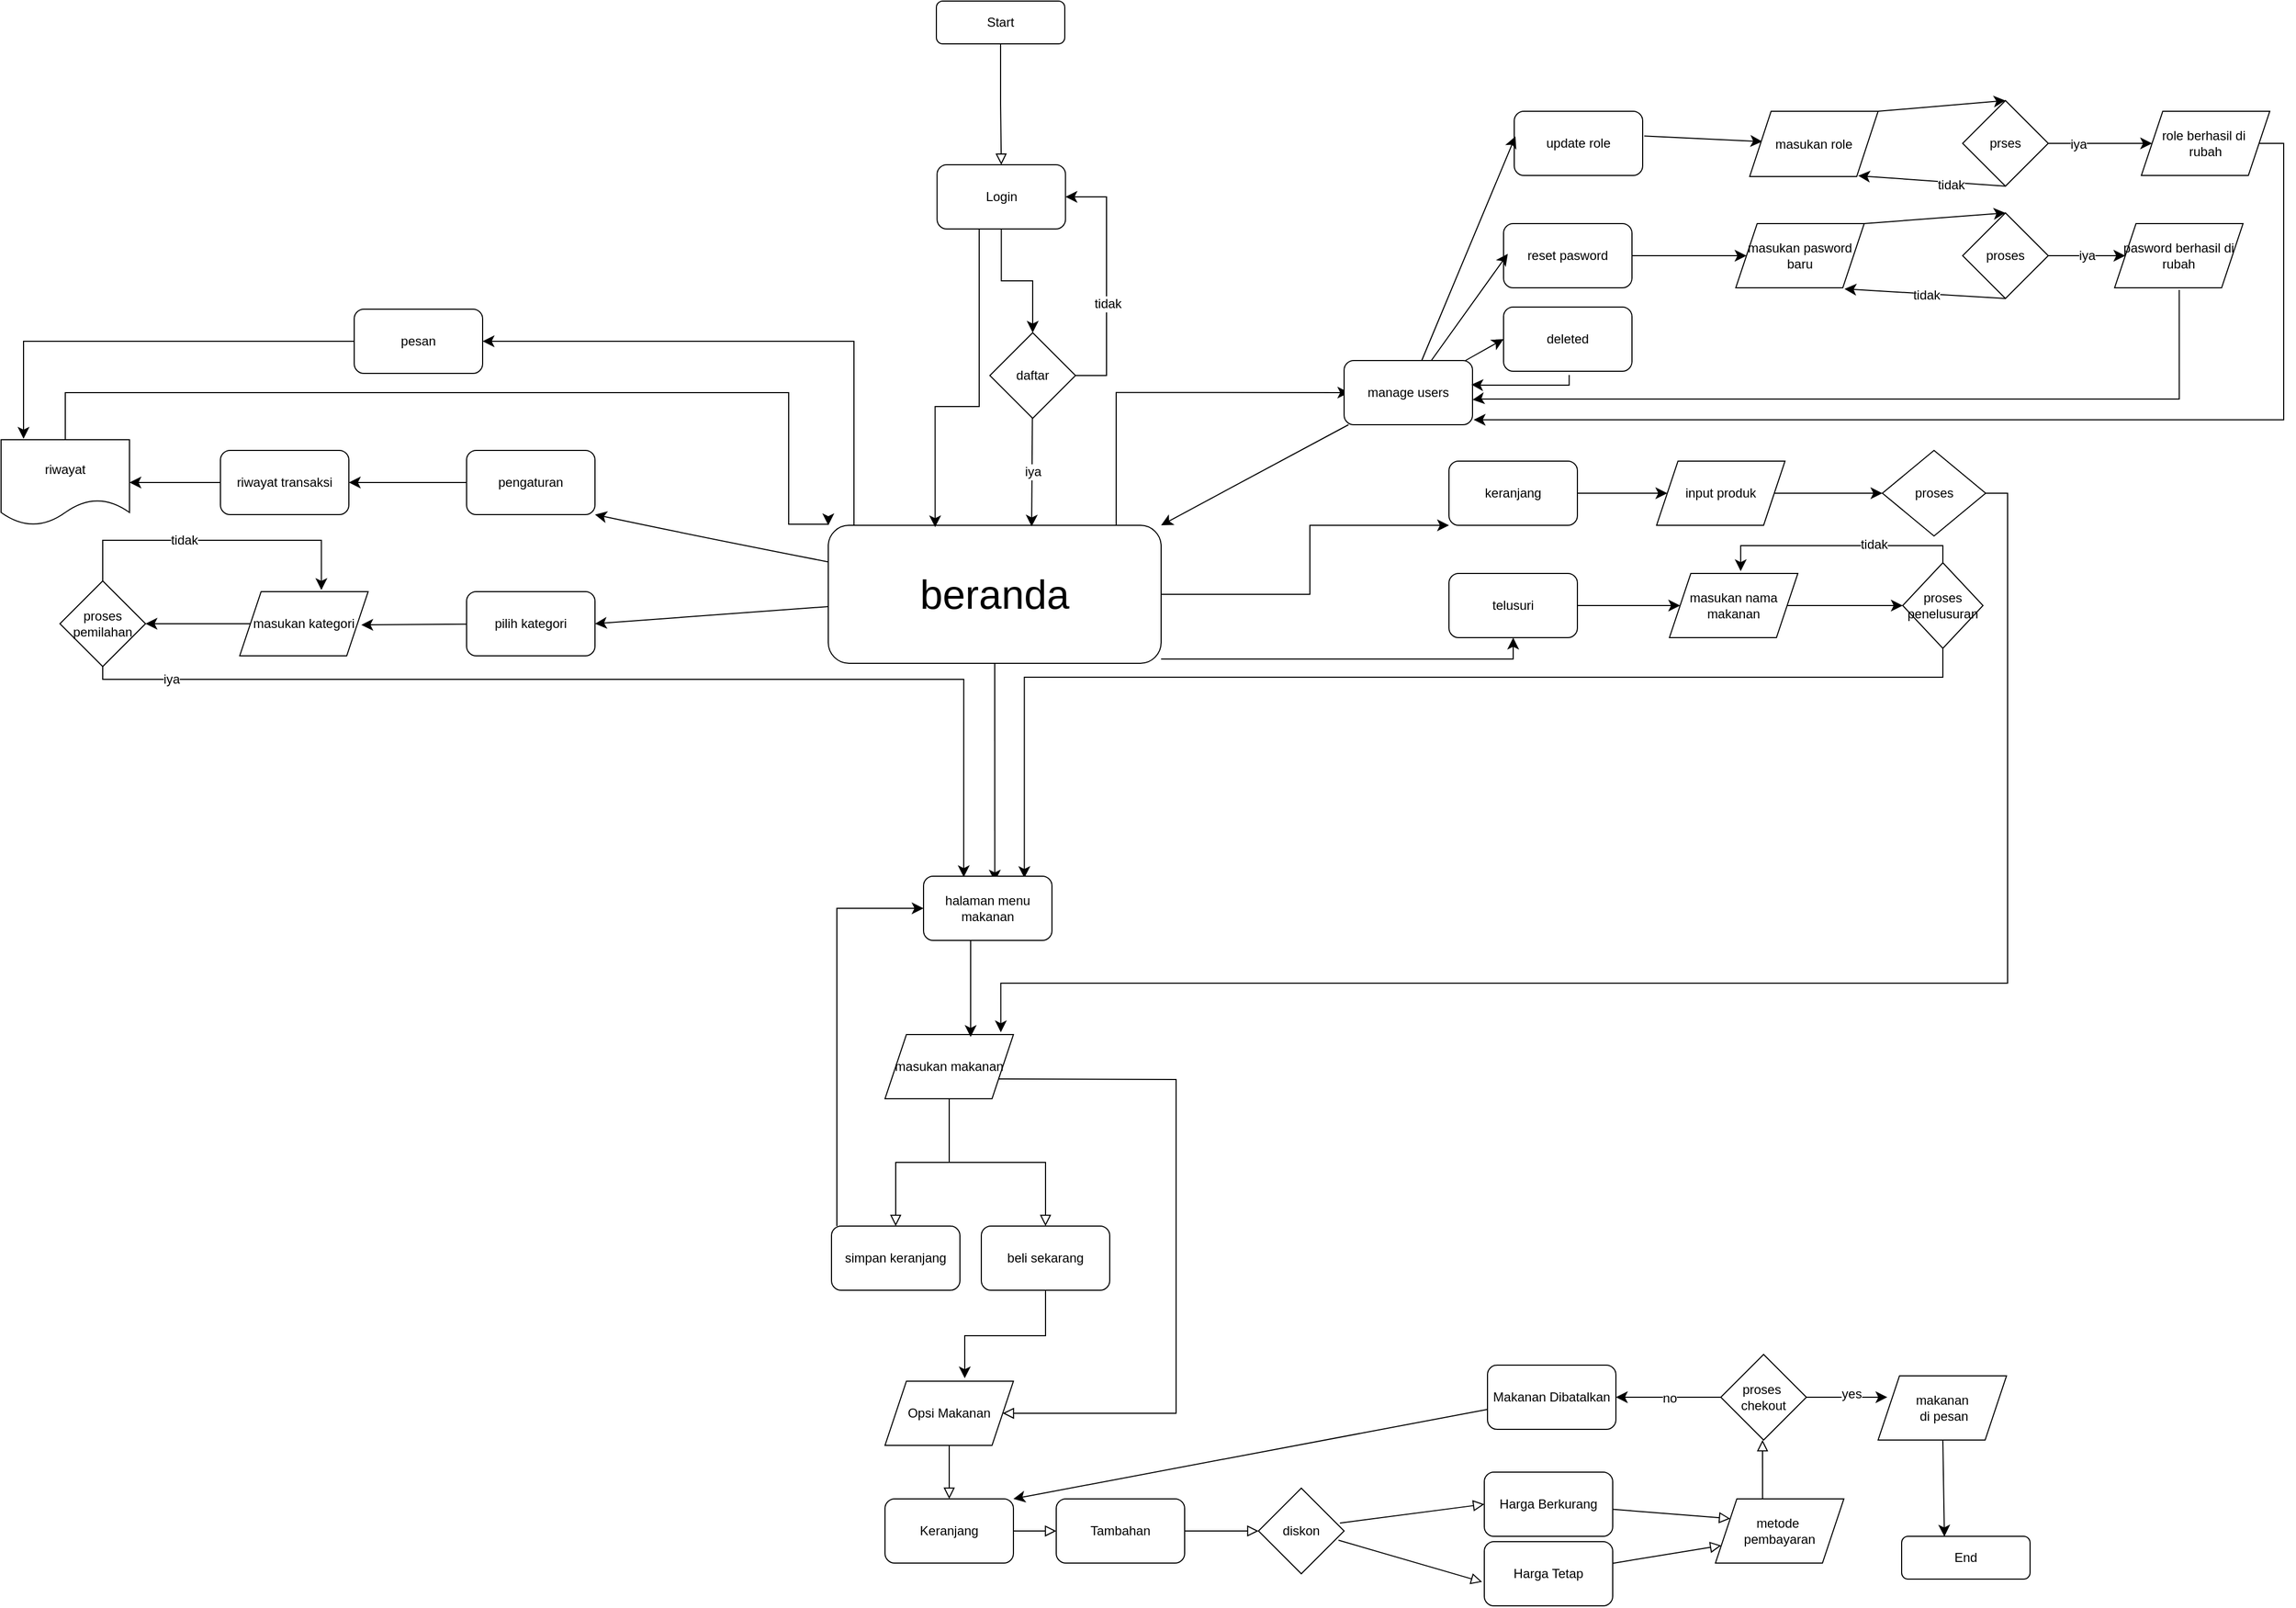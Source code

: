 <mxfile version="25.0.3">
  <diagram name="Page-1" id="c578QJLnvCJ7ROiWt_WT">
    <mxGraphModel dx="-1887" dy="16" grid="0" gridSize="10" guides="1" tooltips="1" connect="1" arrows="1" fold="1" page="0" pageScale="1" pageWidth="827" pageHeight="1169" math="0" shadow="0">
      <root>
        <mxCell id="0" />
        <mxCell id="1" parent="0" />
        <mxCell id="BfH7uIpekhjpMc50vlzP-95" value="" style="rounded=0;html=1;jettySize=auto;orthogonalLoop=1;fontSize=11;endArrow=block;endFill=0;endSize=8;strokeWidth=1;shadow=0;labelBackgroundColor=none;edgeStyle=orthogonalEdgeStyle;entryX=0.5;entryY=0;entryDx=0;entryDy=0;" parent="1" source="BfH7uIpekhjpMc50vlzP-96" target="BfH7uIpekhjpMc50vlzP-102" edge="1">
          <mxGeometry relative="1" as="geometry">
            <mxPoint x="4355.997" y="1182.003" as="targetPoint" />
          </mxGeometry>
        </mxCell>
        <mxCell id="BfH7uIpekhjpMc50vlzP-96" value="Start" style="rounded=1;whiteSpace=wrap;html=1;fontSize=12;glass=0;strokeWidth=1;shadow=0;" parent="1" vertex="1">
          <mxGeometry x="4295.997" y="1012.003" width="120" height="40" as="geometry" />
        </mxCell>
        <mxCell id="BfH7uIpekhjpMc50vlzP-101" value="" style="rounded=0;html=1;jettySize=auto;orthogonalLoop=1;fontSize=11;endArrow=block;endFill=0;endSize=8;strokeWidth=1;shadow=0;labelBackgroundColor=none;edgeStyle=orthogonalEdgeStyle;exitX=0.5;exitY=1;exitDx=0;exitDy=0;entryX=0.5;entryY=0;entryDx=0;entryDy=0;" parent="1" source="BfH7uIpekhjpMc50vlzP-105" target="BfH7uIpekhjpMc50vlzP-130" edge="1">
          <mxGeometry x="0.333" y="20" relative="1" as="geometry">
            <mxPoint as="offset" />
            <mxPoint x="4309.997" y="1822.003" as="sourcePoint" />
            <mxPoint x="4449.997" y="2052.003" as="targetPoint" />
            <Array as="points" />
          </mxGeometry>
        </mxCell>
        <mxCell id="BfH7uIpekhjpMc50vlzP-141" style="edgeStyle=orthogonalEdgeStyle;rounded=0;orthogonalLoop=1;jettySize=auto;html=1;entryX=0.5;entryY=0;entryDx=0;entryDy=0;fontSize=12;startSize=8;endSize=8;" parent="1" source="BfH7uIpekhjpMc50vlzP-102" target="BfH7uIpekhjpMc50vlzP-139" edge="1">
          <mxGeometry relative="1" as="geometry" />
        </mxCell>
        <mxCell id="BfH7uIpekhjpMc50vlzP-102" value="Login" style="rounded=1;whiteSpace=wrap;html=1;" parent="1" vertex="1">
          <mxGeometry x="4296.667" y="1165.003" width="120" height="60" as="geometry" />
        </mxCell>
        <mxCell id="BfH7uIpekhjpMc50vlzP-103" style="edgeStyle=orthogonalEdgeStyle;rounded=0;orthogonalLoop=1;jettySize=auto;html=1;entryX=0.5;entryY=0;entryDx=0;entryDy=0;fontSize=12;startSize=8;endSize=8;endArrow=block;endFill=0;" parent="1" source="BfH7uIpekhjpMc50vlzP-105" target="BfH7uIpekhjpMc50vlzP-132" edge="1">
          <mxGeometry relative="1" as="geometry" />
        </mxCell>
        <mxCell id="BfH7uIpekhjpMc50vlzP-104" style="edgeStyle=orthogonalEdgeStyle;rounded=0;orthogonalLoop=1;jettySize=auto;html=1;entryX=1;entryY=0.5;entryDx=0;entryDy=0;fontSize=12;startSize=8;endSize=8;exitX=1;exitY=0.75;exitDx=0;exitDy=0;endArrow=block;endFill=0;" parent="1" source="BfH7uIpekhjpMc50vlzP-105" target="BfH7uIpekhjpMc50vlzP-116" edge="1">
          <mxGeometry relative="1" as="geometry">
            <Array as="points">
              <mxPoint x="4359" y="2020" />
              <mxPoint x="4520" y="2020" />
              <mxPoint x="4520" y="2332" />
            </Array>
          </mxGeometry>
        </mxCell>
        <mxCell id="BfH7uIpekhjpMc50vlzP-105" value="masukan makanan" style="shape=parallelogram;perimeter=parallelogramPerimeter;whiteSpace=wrap;html=1;fixedSize=1;" parent="1" vertex="1">
          <mxGeometry x="4247.997" y="1978.003" width="120" height="60" as="geometry" />
        </mxCell>
        <mxCell id="BfH7uIpekhjpMc50vlzP-107" style="edgeStyle=none;curved=1;rounded=0;orthogonalLoop=1;jettySize=auto;html=1;entryX=1;entryY=0.5;entryDx=0;entryDy=0;fontSize=12;startSize=8;endSize=8;exitX=0;exitY=0.5;exitDx=0;exitDy=0;" parent="1" source="Abavzd4_NOO6L6tr1U0k-6" target="BfH7uIpekhjpMc50vlzP-133" edge="1">
          <mxGeometry relative="1" as="geometry">
            <mxPoint x="5017.997" y="2327.003" as="sourcePoint" />
          </mxGeometry>
        </mxCell>
        <mxCell id="Abavzd4_NOO6L6tr1U0k-7" value="no" style="edgeLabel;html=1;align=center;verticalAlign=middle;resizable=0;points=[];fontSize=12;" vertex="1" connectable="0" parent="BfH7uIpekhjpMc50vlzP-107">
          <mxGeometry x="-0.016" y="1" relative="1" as="geometry">
            <mxPoint as="offset" />
          </mxGeometry>
        </mxCell>
        <mxCell id="BfH7uIpekhjpMc50vlzP-110" value="End" style="rounded=1;whiteSpace=wrap;html=1;fontSize=12;glass=0;strokeWidth=1;shadow=0;" parent="1" vertex="1">
          <mxGeometry x="5197.997" y="2447.003" width="120" height="40" as="geometry" />
        </mxCell>
        <mxCell id="BfH7uIpekhjpMc50vlzP-114" style="edgeStyle=none;curved=1;rounded=0;orthogonalLoop=1;jettySize=auto;html=1;fontSize=12;startSize=8;endSize=8;entryX=0;entryY=0.5;entryDx=0;entryDy=0;exitX=1;exitY=0.5;exitDx=0;exitDy=0;endArrow=block;endFill=0;" parent="1" source="BfH7uIpekhjpMc50vlzP-122" target="Abavzd4_NOO6L6tr1U0k-1" edge="1">
          <mxGeometry relative="1" as="geometry">
            <mxPoint x="4581.997" y="2442.003" as="targetPoint" />
          </mxGeometry>
        </mxCell>
        <mxCell id="BfH7uIpekhjpMc50vlzP-115" style="edgeStyle=none;curved=1;rounded=0;orthogonalLoop=1;jettySize=auto;html=1;fontSize=12;startSize=8;endSize=8;entryX=0.5;entryY=0;entryDx=0;entryDy=0;endArrow=block;endFill=0;" parent="1" source="BfH7uIpekhjpMc50vlzP-116" target="BfH7uIpekhjpMc50vlzP-121" edge="1">
          <mxGeometry relative="1" as="geometry">
            <mxPoint x="4467.997" y="2372.003" as="targetPoint" />
          </mxGeometry>
        </mxCell>
        <mxCell id="BfH7uIpekhjpMc50vlzP-116" value="Opsi Makanan" style="shape=parallelogram;perimeter=parallelogramPerimeter;whiteSpace=wrap;html=1;fixedSize=1;" parent="1" vertex="1">
          <mxGeometry x="4247.997" y="2302.003" width="120" height="60" as="geometry" />
        </mxCell>
        <mxCell id="BfH7uIpekhjpMc50vlzP-117" style="edgeStyle=none;curved=1;rounded=0;orthogonalLoop=1;jettySize=auto;html=1;fontSize=12;startSize=8;endSize=8;entryX=0;entryY=0.5;entryDx=0;entryDy=0;endArrow=block;endFill=0;exitX=0.951;exitY=0.408;exitDx=0;exitDy=0;exitPerimeter=0;" parent="1" source="Abavzd4_NOO6L6tr1U0k-1" target="BfH7uIpekhjpMc50vlzP-125" edge="1">
          <mxGeometry relative="1" as="geometry">
            <mxPoint x="4657.997" y="2182.003" as="targetPoint" />
            <mxPoint x="4701.997" y="2432.967" as="sourcePoint" />
          </mxGeometry>
        </mxCell>
        <mxCell id="BfH7uIpekhjpMc50vlzP-118" style="edgeStyle=none;curved=1;rounded=0;orthogonalLoop=1;jettySize=auto;html=1;fontSize=12;startSize=8;endSize=8;entryX=-0.017;entryY=0.627;entryDx=0;entryDy=0;entryPerimeter=0;endArrow=block;endFill=0;exitX=0.934;exitY=0.608;exitDx=0;exitDy=0;exitPerimeter=0;" parent="1" source="Abavzd4_NOO6L6tr1U0k-1" target="BfH7uIpekhjpMc50vlzP-123" edge="1">
          <mxGeometry relative="1" as="geometry">
            <mxPoint x="4657.997" y="2282.003" as="targetPoint" />
            <mxPoint x="4701.997" y="2459.43" as="sourcePoint" />
          </mxGeometry>
        </mxCell>
        <mxCell id="BfH7uIpekhjpMc50vlzP-120" style="edgeStyle=none;curved=1;rounded=0;orthogonalLoop=1;jettySize=auto;html=1;fontSize=12;startSize=8;endSize=8;entryX=0;entryY=0.5;entryDx=0;entryDy=0;endArrow=block;endFill=0;" parent="1" source="BfH7uIpekhjpMc50vlzP-121" target="BfH7uIpekhjpMc50vlzP-122" edge="1">
          <mxGeometry relative="1" as="geometry">
            <mxPoint x="4647.997" y="2342.003" as="targetPoint" />
          </mxGeometry>
        </mxCell>
        <mxCell id="BfH7uIpekhjpMc50vlzP-121" value="Keranjang" style="rounded=1;whiteSpace=wrap;html=1;" parent="1" vertex="1">
          <mxGeometry x="4247.997" y="2412.003" width="120" height="60" as="geometry" />
        </mxCell>
        <mxCell id="BfH7uIpekhjpMc50vlzP-122" value="Tambahan" style="rounded=1;whiteSpace=wrap;html=1;" parent="1" vertex="1">
          <mxGeometry x="4407.997" y="2412.003" width="120" height="60" as="geometry" />
        </mxCell>
        <mxCell id="BfH7uIpekhjpMc50vlzP-123" value="Harga Tetap" style="rounded=1;whiteSpace=wrap;html=1;" parent="1" vertex="1">
          <mxGeometry x="4807.997" y="2452.003" width="120" height="60" as="geometry" />
        </mxCell>
        <mxCell id="BfH7uIpekhjpMc50vlzP-124" style="edgeStyle=none;curved=1;rounded=0;orthogonalLoop=1;jettySize=auto;html=1;fontSize=12;startSize=8;endSize=8;entryX=0;entryY=0.25;entryDx=0;entryDy=0;endArrow=block;endFill=0;" parent="1" source="BfH7uIpekhjpMc50vlzP-125" target="Abavzd4_NOO6L6tr1U0k-2" edge="1">
          <mxGeometry relative="1" as="geometry">
            <mxPoint x="5027.997" y="2432.003" as="targetPoint" />
          </mxGeometry>
        </mxCell>
        <mxCell id="BfH7uIpekhjpMc50vlzP-125" value="Harga Berkurang" style="rounded=1;whiteSpace=wrap;html=1;" parent="1" vertex="1">
          <mxGeometry x="4807.997" y="2387.003" width="120" height="60" as="geometry" />
        </mxCell>
        <mxCell id="BfH7uIpekhjpMc50vlzP-126" style="edgeStyle=none;curved=1;rounded=0;orthogonalLoop=1;jettySize=auto;html=1;entryX=0.5;entryY=1;entryDx=0;entryDy=0;fontSize=12;startSize=8;endSize=8;endArrow=block;endFill=0;exitX=0.367;exitY=0.054;exitDx=0;exitDy=0;exitPerimeter=0;" parent="1" source="Abavzd4_NOO6L6tr1U0k-2" edge="1">
          <mxGeometry relative="1" as="geometry">
            <mxPoint x="5067.997" y="2392.003" as="sourcePoint" />
            <mxPoint x="5067.997" y="2357.003" as="targetPoint" />
          </mxGeometry>
        </mxCell>
        <mxCell id="BfH7uIpekhjpMc50vlzP-128" style="edgeStyle=none;curved=1;rounded=0;orthogonalLoop=1;jettySize=auto;html=1;entryX=0;entryY=0.75;entryDx=0;entryDy=0;fontSize=12;startSize=8;endSize=8;endArrow=block;endFill=0;" parent="1" source="BfH7uIpekhjpMc50vlzP-123" target="Abavzd4_NOO6L6tr1U0k-2" edge="1">
          <mxGeometry relative="1" as="geometry">
            <mxPoint x="5028.557" y="2442.563" as="targetPoint" />
          </mxGeometry>
        </mxCell>
        <mxCell id="BfH7uIpekhjpMc50vlzP-233" style="edgeStyle=orthogonalEdgeStyle;rounded=0;orthogonalLoop=1;jettySize=auto;html=1;entryX=0;entryY=0.5;entryDx=0;entryDy=0;fontSize=12;startSize=8;endSize=8;" parent="1" source="BfH7uIpekhjpMc50vlzP-130" target="BfH7uIpekhjpMc50vlzP-158" edge="1">
          <mxGeometry relative="1" as="geometry">
            <Array as="points">
              <mxPoint x="4203" y="1860" />
            </Array>
          </mxGeometry>
        </mxCell>
        <mxCell id="BfH7uIpekhjpMc50vlzP-130" value="simpan keranjang" style="rounded=1;whiteSpace=wrap;html=1;" parent="1" vertex="1">
          <mxGeometry x="4197.997" y="2157.003" width="120" height="60" as="geometry" />
        </mxCell>
        <mxCell id="BfH7uIpekhjpMc50vlzP-132" value="beli sekarang" style="rounded=1;whiteSpace=wrap;html=1;" parent="1" vertex="1">
          <mxGeometry x="4337.997" y="2157.003" width="120" height="60" as="geometry" />
        </mxCell>
        <mxCell id="Abavzd4_NOO6L6tr1U0k-10" style="edgeStyle=none;curved=1;rounded=0;orthogonalLoop=1;jettySize=auto;html=1;entryX=1;entryY=0;entryDx=0;entryDy=0;fontSize=12;startSize=8;endSize=8;" edge="1" parent="1" source="BfH7uIpekhjpMc50vlzP-133" target="BfH7uIpekhjpMc50vlzP-121">
          <mxGeometry relative="1" as="geometry" />
        </mxCell>
        <mxCell id="BfH7uIpekhjpMc50vlzP-133" value="Makanan Dibatalkan" style="rounded=1;whiteSpace=wrap;html=1;" parent="1" vertex="1">
          <mxGeometry x="4810.997" y="2287.003" width="120" height="60" as="geometry" />
        </mxCell>
        <mxCell id="BfH7uIpekhjpMc50vlzP-161" style="edgeStyle=orthogonalEdgeStyle;rounded=0;orthogonalLoop=1;jettySize=auto;html=1;entryX=1;entryY=0.5;entryDx=0;entryDy=0;fontSize=12;startSize=8;endSize=8;" parent="1" source="BfH7uIpekhjpMc50vlzP-139" target="BfH7uIpekhjpMc50vlzP-102" edge="1">
          <mxGeometry relative="1" as="geometry">
            <Array as="points">
              <mxPoint x="4455" y="1362" />
              <mxPoint x="4455" y="1195" />
            </Array>
          </mxGeometry>
        </mxCell>
        <mxCell id="BfH7uIpekhjpMc50vlzP-174" value="tidak" style="edgeLabel;html=1;align=center;verticalAlign=middle;resizable=0;points=[];fontSize=12;" parent="BfH7uIpekhjpMc50vlzP-161" vertex="1" connectable="0">
          <mxGeometry x="-0.182" y="-1" relative="1" as="geometry">
            <mxPoint as="offset" />
          </mxGeometry>
        </mxCell>
        <mxCell id="BfH7uIpekhjpMc50vlzP-139" value="daftar" style="rhombus;whiteSpace=wrap;html=1;" parent="1" vertex="1">
          <mxGeometry x="4346" y="1322" width="80" height="80" as="geometry" />
        </mxCell>
        <mxCell id="BfH7uIpekhjpMc50vlzP-151" style="edgeStyle=orthogonalEdgeStyle;rounded=0;orthogonalLoop=1;jettySize=auto;html=1;entryX=0.5;entryY=1;entryDx=0;entryDy=0;fontSize=12;startSize=8;endSize=8;" parent="1" source="BfH7uIpekhjpMc50vlzP-147" target="BfH7uIpekhjpMc50vlzP-150" edge="1">
          <mxGeometry relative="1" as="geometry">
            <Array as="points">
              <mxPoint x="4835" y="1627" />
            </Array>
          </mxGeometry>
        </mxCell>
        <mxCell id="BfH7uIpekhjpMc50vlzP-162" style="edgeStyle=none;curved=1;rounded=0;orthogonalLoop=1;jettySize=auto;html=1;entryX=0.555;entryY=0.083;entryDx=0;entryDy=0;fontSize=12;startSize=8;endSize=8;entryPerimeter=0;" parent="1" source="BfH7uIpekhjpMc50vlzP-147" target="BfH7uIpekhjpMc50vlzP-158" edge="1">
          <mxGeometry relative="1" as="geometry" />
        </mxCell>
        <mxCell id="BfH7uIpekhjpMc50vlzP-164" style="edgeStyle=none;curved=1;rounded=0;orthogonalLoop=1;jettySize=auto;html=1;entryX=1;entryY=0.5;entryDx=0;entryDy=0;fontSize=12;startSize=8;endSize=8;" parent="1" source="BfH7uIpekhjpMc50vlzP-147" target="BfH7uIpekhjpMc50vlzP-163" edge="1">
          <mxGeometry relative="1" as="geometry" />
        </mxCell>
        <mxCell id="BfH7uIpekhjpMc50vlzP-183" style="edgeStyle=orthogonalEdgeStyle;rounded=0;orthogonalLoop=1;jettySize=auto;html=1;entryX=0;entryY=1;entryDx=0;entryDy=0;fontSize=12;startSize=8;endSize=8;" parent="1" source="BfH7uIpekhjpMc50vlzP-147" target="BfH7uIpekhjpMc50vlzP-175" edge="1">
          <mxGeometry relative="1" as="geometry">
            <Array as="points">
              <mxPoint x="4645" y="1567" />
              <mxPoint x="4645" y="1502" />
            </Array>
          </mxGeometry>
        </mxCell>
        <mxCell id="BfH7uIpekhjpMc50vlzP-186" style="edgeStyle=none;curved=1;rounded=0;orthogonalLoop=1;jettySize=auto;html=1;entryX=1;entryY=1;entryDx=0;entryDy=0;fontSize=12;startSize=8;endSize=8;" parent="1" source="BfH7uIpekhjpMc50vlzP-147" target="BfH7uIpekhjpMc50vlzP-185" edge="1">
          <mxGeometry relative="1" as="geometry">
            <Array as="points">
              <mxPoint x="4081" y="1514" />
            </Array>
          </mxGeometry>
        </mxCell>
        <mxCell id="BfH7uIpekhjpMc50vlzP-197" style="edgeStyle=orthogonalEdgeStyle;rounded=0;orthogonalLoop=1;jettySize=auto;html=1;entryX=1;entryY=0.5;entryDx=0;entryDy=0;fontSize=12;startSize=8;endSize=8;" parent="1" source="BfH7uIpekhjpMc50vlzP-147" target="BfH7uIpekhjpMc50vlzP-196" edge="1">
          <mxGeometry relative="1" as="geometry">
            <Array as="points">
              <mxPoint x="4219" y="1330" />
            </Array>
          </mxGeometry>
        </mxCell>
        <mxCell id="BfH7uIpekhjpMc50vlzP-201" style="edgeStyle=orthogonalEdgeStyle;rounded=0;orthogonalLoop=1;jettySize=auto;html=1;fontSize=12;startSize=8;endSize=8;entryX=0.04;entryY=0.499;entryDx=0;entryDy=0;entryPerimeter=0;" parent="1" source="BfH7uIpekhjpMc50vlzP-147" target="BfH7uIpekhjpMc50vlzP-199" edge="1">
          <mxGeometry relative="1" as="geometry">
            <mxPoint x="4677" y="1408" as="targetPoint" />
            <Array as="points">
              <mxPoint x="4464" y="1378" />
            </Array>
          </mxGeometry>
        </mxCell>
        <mxCell id="BfH7uIpekhjpMc50vlzP-147" value="beranda" style="rounded=1;whiteSpace=wrap;html=1;fontSize=38;" parent="1" vertex="1">
          <mxGeometry x="4195" y="1502" width="311" height="129" as="geometry" />
        </mxCell>
        <mxCell id="BfH7uIpekhjpMc50vlzP-153" style="edgeStyle=none;curved=1;rounded=0;orthogonalLoop=1;jettySize=auto;html=1;fontSize=12;startSize=8;endSize=8;" parent="1" source="BfH7uIpekhjpMc50vlzP-150" target="BfH7uIpekhjpMc50vlzP-152" edge="1">
          <mxGeometry relative="1" as="geometry" />
        </mxCell>
        <mxCell id="BfH7uIpekhjpMc50vlzP-150" value="telusuri" style="rounded=1;whiteSpace=wrap;html=1;" parent="1" vertex="1">
          <mxGeometry x="4775" y="1547" width="120" height="60" as="geometry" />
        </mxCell>
        <mxCell id="BfH7uIpekhjpMc50vlzP-155" style="edgeStyle=none;curved=1;rounded=0;orthogonalLoop=1;jettySize=auto;html=1;entryX=0;entryY=0.5;entryDx=0;entryDy=0;fontSize=12;startSize=8;endSize=8;" parent="1" source="BfH7uIpekhjpMc50vlzP-152" target="BfH7uIpekhjpMc50vlzP-154" edge="1">
          <mxGeometry relative="1" as="geometry" />
        </mxCell>
        <mxCell id="BfH7uIpekhjpMc50vlzP-152" value="masukan nama makanan" style="shape=parallelogram;perimeter=parallelogramPerimeter;whiteSpace=wrap;html=1;fixedSize=1;" parent="1" vertex="1">
          <mxGeometry x="4981" y="1547" width="120" height="60" as="geometry" />
        </mxCell>
        <mxCell id="BfH7uIpekhjpMc50vlzP-159" style="edgeStyle=orthogonalEdgeStyle;rounded=0;orthogonalLoop=1;jettySize=auto;html=1;entryX=0.785;entryY=0.028;entryDx=0;entryDy=0;fontSize=12;startSize=8;endSize=8;entryPerimeter=0;" parent="1" source="BfH7uIpekhjpMc50vlzP-154" target="BfH7uIpekhjpMc50vlzP-158" edge="1">
          <mxGeometry relative="1" as="geometry">
            <Array as="points">
              <mxPoint x="4939" y="1644" />
              <mxPoint x="4391" y="1644" />
            </Array>
          </mxGeometry>
        </mxCell>
        <mxCell id="BfH7uIpekhjpMc50vlzP-154" value="proses penelusuran" style="rhombus;whiteSpace=wrap;html=1;" parent="1" vertex="1">
          <mxGeometry x="5199" y="1537" width="75" height="80" as="geometry" />
        </mxCell>
        <mxCell id="BfH7uIpekhjpMc50vlzP-156" style="edgeStyle=orthogonalEdgeStyle;rounded=0;orthogonalLoop=1;jettySize=auto;html=1;entryX=0.555;entryY=-0.035;entryDx=0;entryDy=0;entryPerimeter=0;fontSize=12;startSize=8;endSize=8;" parent="1" source="BfH7uIpekhjpMc50vlzP-154" target="BfH7uIpekhjpMc50vlzP-152" edge="1">
          <mxGeometry relative="1" as="geometry">
            <Array as="points">
              <mxPoint x="5237" y="1521" />
              <mxPoint x="5048" y="1521" />
            </Array>
          </mxGeometry>
        </mxCell>
        <mxCell id="BfH7uIpekhjpMc50vlzP-157" value="tidak" style="edgeLabel;html=1;align=center;verticalAlign=middle;resizable=0;points=[];fontSize=12;" parent="BfH7uIpekhjpMc50vlzP-156" vertex="1" connectable="0">
          <mxGeometry x="-0.294" y="-1" relative="1" as="geometry">
            <mxPoint as="offset" />
          </mxGeometry>
        </mxCell>
        <mxCell id="BfH7uIpekhjpMc50vlzP-158" value="halaman menu makanan" style="rounded=1;whiteSpace=wrap;html=1;" parent="1" vertex="1">
          <mxGeometry x="4284" y="1830" width="120" height="60" as="geometry" />
        </mxCell>
        <mxCell id="BfH7uIpekhjpMc50vlzP-160" style="edgeStyle=orthogonalEdgeStyle;rounded=0;orthogonalLoop=1;jettySize=auto;html=1;entryX=0.667;entryY=0.038;entryDx=0;entryDy=0;entryPerimeter=0;fontSize=12;startSize=8;endSize=8;" parent="1" source="BfH7uIpekhjpMc50vlzP-158" target="BfH7uIpekhjpMc50vlzP-105" edge="1">
          <mxGeometry relative="1" as="geometry">
            <Array as="points">
              <mxPoint x="4340" y="1834" />
              <mxPoint x="4340" y="1834" />
            </Array>
          </mxGeometry>
        </mxCell>
        <mxCell id="BfH7uIpekhjpMc50vlzP-163" value="pilih kategori" style="rounded=1;whiteSpace=wrap;html=1;" parent="1" vertex="1">
          <mxGeometry x="3857" y="1564" width="120" height="60" as="geometry" />
        </mxCell>
        <mxCell id="BfH7uIpekhjpMc50vlzP-167" style="edgeStyle=none;curved=1;rounded=0;orthogonalLoop=1;jettySize=auto;html=1;entryX=1;entryY=0.5;entryDx=0;entryDy=0;fontSize=12;startSize=8;endSize=8;" parent="1" source="BfH7uIpekhjpMc50vlzP-165" target="BfH7uIpekhjpMc50vlzP-166" edge="1">
          <mxGeometry relative="1" as="geometry" />
        </mxCell>
        <mxCell id="BfH7uIpekhjpMc50vlzP-165" value="masukan kategori" style="shape=parallelogram;perimeter=parallelogramPerimeter;whiteSpace=wrap;html=1;fixedSize=1;" parent="1" vertex="1">
          <mxGeometry x="3645" y="1564" width="120" height="60" as="geometry" />
        </mxCell>
        <mxCell id="BfH7uIpekhjpMc50vlzP-166" value="proses pemilahan" style="rhombus;whiteSpace=wrap;html=1;" parent="1" vertex="1">
          <mxGeometry x="3477" y="1554" width="80" height="80" as="geometry" />
        </mxCell>
        <mxCell id="BfH7uIpekhjpMc50vlzP-168" style="edgeStyle=none;curved=1;rounded=0;orthogonalLoop=1;jettySize=auto;html=1;entryX=0.947;entryY=0.518;entryDx=0;entryDy=0;entryPerimeter=0;fontSize=12;startSize=8;endSize=8;" parent="1" source="BfH7uIpekhjpMc50vlzP-163" target="BfH7uIpekhjpMc50vlzP-165" edge="1">
          <mxGeometry relative="1" as="geometry" />
        </mxCell>
        <mxCell id="BfH7uIpekhjpMc50vlzP-169" style="edgeStyle=orthogonalEdgeStyle;rounded=0;orthogonalLoop=1;jettySize=auto;html=1;entryX=0.313;entryY=0.015;entryDx=0;entryDy=0;entryPerimeter=0;fontSize=12;startSize=8;endSize=8;" parent="1" source="BfH7uIpekhjpMc50vlzP-166" target="BfH7uIpekhjpMc50vlzP-158" edge="1">
          <mxGeometry relative="1" as="geometry">
            <Array as="points">
              <mxPoint x="3738" y="1646" />
              <mxPoint x="4335" y="1646" />
            </Array>
          </mxGeometry>
        </mxCell>
        <mxCell id="BfH7uIpekhjpMc50vlzP-172" value="iya" style="edgeLabel;html=1;align=center;verticalAlign=middle;resizable=0;points=[];fontSize=12;" parent="BfH7uIpekhjpMc50vlzP-169" vertex="1" connectable="0">
          <mxGeometry x="-0.848" relative="1" as="geometry">
            <mxPoint as="offset" />
          </mxGeometry>
        </mxCell>
        <mxCell id="BfH7uIpekhjpMc50vlzP-170" style="edgeStyle=orthogonalEdgeStyle;rounded=0;orthogonalLoop=1;jettySize=auto;html=1;entryX=0.636;entryY=-0.025;entryDx=0;entryDy=0;entryPerimeter=0;fontSize=12;startSize=8;endSize=8;" parent="1" source="BfH7uIpekhjpMc50vlzP-166" target="BfH7uIpekhjpMc50vlzP-165" edge="1">
          <mxGeometry relative="1" as="geometry">
            <Array as="points">
              <mxPoint x="3517" y="1516" />
              <mxPoint x="3721" y="1516" />
            </Array>
          </mxGeometry>
        </mxCell>
        <mxCell id="BfH7uIpekhjpMc50vlzP-171" value="tidak" style="edgeLabel;html=1;align=center;verticalAlign=middle;resizable=0;points=[];fontSize=12;" parent="BfH7uIpekhjpMc50vlzP-170" vertex="1" connectable="0">
          <mxGeometry x="-0.21" relative="1" as="geometry">
            <mxPoint as="offset" />
          </mxGeometry>
        </mxCell>
        <mxCell id="BfH7uIpekhjpMc50vlzP-180" style="edgeStyle=none;curved=1;rounded=0;orthogonalLoop=1;jettySize=auto;html=1;entryX=0;entryY=0.5;entryDx=0;entryDy=0;fontSize=12;startSize=8;endSize=8;" parent="1" source="BfH7uIpekhjpMc50vlzP-175" target="BfH7uIpekhjpMc50vlzP-178" edge="1">
          <mxGeometry relative="1" as="geometry" />
        </mxCell>
        <mxCell id="BfH7uIpekhjpMc50vlzP-175" value="keranjang" style="rounded=1;whiteSpace=wrap;html=1;" parent="1" vertex="1">
          <mxGeometry x="4775" y="1442" width="120" height="60" as="geometry" />
        </mxCell>
        <mxCell id="BfH7uIpekhjpMc50vlzP-176" style="edgeStyle=orthogonalEdgeStyle;rounded=0;orthogonalLoop=1;jettySize=auto;html=1;entryX=0.321;entryY=0.014;entryDx=0;entryDy=0;entryPerimeter=0;fontSize=12;startSize=8;endSize=8;" parent="1" source="BfH7uIpekhjpMc50vlzP-102" target="BfH7uIpekhjpMc50vlzP-147" edge="1">
          <mxGeometry relative="1" as="geometry">
            <Array as="points">
              <mxPoint x="4336" y="1391" />
            </Array>
          </mxGeometry>
        </mxCell>
        <mxCell id="BfH7uIpekhjpMc50vlzP-182" style="edgeStyle=none;curved=1;rounded=0;orthogonalLoop=1;jettySize=auto;html=1;entryX=0;entryY=0.5;entryDx=0;entryDy=0;fontSize=12;startSize=8;endSize=8;" parent="1" source="BfH7uIpekhjpMc50vlzP-178" target="BfH7uIpekhjpMc50vlzP-179" edge="1">
          <mxGeometry relative="1" as="geometry" />
        </mxCell>
        <mxCell id="BfH7uIpekhjpMc50vlzP-178" value="input produk" style="shape=parallelogram;perimeter=parallelogramPerimeter;whiteSpace=wrap;html=1;fixedSize=1;" parent="1" vertex="1">
          <mxGeometry x="4969" y="1442" width="120" height="60" as="geometry" />
        </mxCell>
        <mxCell id="BfH7uIpekhjpMc50vlzP-184" style="edgeStyle=orthogonalEdgeStyle;rounded=0;orthogonalLoop=1;jettySize=auto;html=1;entryX=0.902;entryY=-0.035;entryDx=0;entryDy=0;fontSize=12;startSize=8;endSize=8;exitX=1;exitY=0.5;exitDx=0;exitDy=0;entryPerimeter=0;" parent="1" source="BfH7uIpekhjpMc50vlzP-179" target="BfH7uIpekhjpMc50vlzP-105" edge="1">
          <mxGeometry relative="1" as="geometry">
            <Array as="points">
              <mxPoint x="5297" y="1472" />
              <mxPoint x="5297" y="1930" />
              <mxPoint x="4356" y="1930" />
            </Array>
          </mxGeometry>
        </mxCell>
        <mxCell id="BfH7uIpekhjpMc50vlzP-179" value="proses" style="rhombus;whiteSpace=wrap;html=1;" parent="1" vertex="1">
          <mxGeometry x="5180" y="1432" width="96.5" height="80" as="geometry" />
        </mxCell>
        <mxCell id="BfH7uIpekhjpMc50vlzP-190" style="edgeStyle=none;curved=1;rounded=0;orthogonalLoop=1;jettySize=auto;html=1;entryX=1;entryY=0.5;entryDx=0;entryDy=0;fontSize=12;startSize=8;endSize=8;" parent="1" source="BfH7uIpekhjpMc50vlzP-185" target="BfH7uIpekhjpMc50vlzP-189" edge="1">
          <mxGeometry relative="1" as="geometry" />
        </mxCell>
        <mxCell id="BfH7uIpekhjpMc50vlzP-185" value="pengaturan" style="rounded=1;whiteSpace=wrap;html=1;" parent="1" vertex="1">
          <mxGeometry x="3857" y="1432" width="120" height="60" as="geometry" />
        </mxCell>
        <mxCell id="BfH7uIpekhjpMc50vlzP-188" value="riwayat" style="shape=document;whiteSpace=wrap;html=1;boundedLbl=1;" parent="1" vertex="1">
          <mxGeometry x="3422" y="1422" width="120" height="80" as="geometry" />
        </mxCell>
        <mxCell id="BfH7uIpekhjpMc50vlzP-192" value="" style="edgeStyle=none;curved=1;rounded=0;orthogonalLoop=1;jettySize=auto;html=1;fontSize=12;startSize=8;endSize=8;" parent="1" source="BfH7uIpekhjpMc50vlzP-189" target="BfH7uIpekhjpMc50vlzP-188" edge="1">
          <mxGeometry relative="1" as="geometry" />
        </mxCell>
        <mxCell id="BfH7uIpekhjpMc50vlzP-189" value="riwayat transaksi" style="rounded=1;whiteSpace=wrap;html=1;" parent="1" vertex="1">
          <mxGeometry x="3627" y="1432" width="120" height="60" as="geometry" />
        </mxCell>
        <mxCell id="BfH7uIpekhjpMc50vlzP-193" style="edgeStyle=none;curved=1;rounded=0;orthogonalLoop=1;jettySize=auto;html=1;entryX=0.611;entryY=0.009;entryDx=0;entryDy=0;entryPerimeter=0;fontSize=12;startSize=8;endSize=8;" parent="1" source="BfH7uIpekhjpMc50vlzP-139" target="BfH7uIpekhjpMc50vlzP-147" edge="1">
          <mxGeometry relative="1" as="geometry" />
        </mxCell>
        <mxCell id="BfH7uIpekhjpMc50vlzP-194" value="iya" style="edgeLabel;html=1;align=center;verticalAlign=middle;resizable=0;points=[];fontSize=12;" parent="BfH7uIpekhjpMc50vlzP-193" vertex="1" connectable="0">
          <mxGeometry x="-0.015" relative="1" as="geometry">
            <mxPoint as="offset" />
          </mxGeometry>
        </mxCell>
        <mxCell id="BfH7uIpekhjpMc50vlzP-195" style="edgeStyle=orthogonalEdgeStyle;rounded=0;orthogonalLoop=1;jettySize=auto;html=1;entryX=0;entryY=0;entryDx=0;entryDy=0;fontSize=12;startSize=8;endSize=8;" parent="1" source="BfH7uIpekhjpMc50vlzP-188" target="BfH7uIpekhjpMc50vlzP-147" edge="1">
          <mxGeometry relative="1" as="geometry">
            <Array as="points">
              <mxPoint x="3482" y="1378" />
              <mxPoint x="4158" y="1378" />
              <mxPoint x="4158" y="1501" />
              <mxPoint x="4195" y="1501" />
            </Array>
          </mxGeometry>
        </mxCell>
        <mxCell id="BfH7uIpekhjpMc50vlzP-198" style="edgeStyle=orthogonalEdgeStyle;rounded=0;orthogonalLoop=1;jettySize=auto;html=1;entryX=0.17;entryY=-0.011;entryDx=0;entryDy=0;fontSize=12;startSize=8;endSize=8;entryPerimeter=0;" parent="1" source="BfH7uIpekhjpMc50vlzP-196" target="BfH7uIpekhjpMc50vlzP-188" edge="1">
          <mxGeometry relative="1" as="geometry">
            <Array as="points">
              <mxPoint x="3443" y="1330" />
              <mxPoint x="3443" y="1421" />
            </Array>
          </mxGeometry>
        </mxCell>
        <mxCell id="BfH7uIpekhjpMc50vlzP-196" value="pesan" style="rounded=1;whiteSpace=wrap;html=1;" parent="1" vertex="1">
          <mxGeometry x="3752" y="1300" width="120" height="60" as="geometry" />
        </mxCell>
        <mxCell id="BfH7uIpekhjpMc50vlzP-205" style="edgeStyle=none;curved=1;rounded=0;orthogonalLoop=1;jettySize=auto;html=1;entryX=0;entryY=0.5;entryDx=0;entryDy=0;fontSize=12;startSize=8;endSize=8;" parent="1" source="BfH7uIpekhjpMc50vlzP-199" target="BfH7uIpekhjpMc50vlzP-203" edge="1">
          <mxGeometry relative="1" as="geometry" />
        </mxCell>
        <mxCell id="BfH7uIpekhjpMc50vlzP-231" style="edgeStyle=none;curved=1;rounded=0;orthogonalLoop=1;jettySize=auto;html=1;entryX=1;entryY=0;entryDx=0;entryDy=0;fontSize=12;startSize=8;endSize=8;" parent="1" source="BfH7uIpekhjpMc50vlzP-199" target="BfH7uIpekhjpMc50vlzP-147" edge="1">
          <mxGeometry relative="1" as="geometry" />
        </mxCell>
        <mxCell id="BfH7uIpekhjpMc50vlzP-199" value="manage users" style="rounded=1;whiteSpace=wrap;html=1;" parent="1" vertex="1">
          <mxGeometry x="4677" y="1348" width="120" height="60" as="geometry" />
        </mxCell>
        <mxCell id="BfH7uIpekhjpMc50vlzP-209" style="edgeStyle=none;curved=1;rounded=0;orthogonalLoop=1;jettySize=auto;html=1;fontSize=12;startSize=8;endSize=8;" parent="1" source="BfH7uIpekhjpMc50vlzP-202" target="BfH7uIpekhjpMc50vlzP-208" edge="1">
          <mxGeometry relative="1" as="geometry" />
        </mxCell>
        <mxCell id="BfH7uIpekhjpMc50vlzP-202" value="reset pasword" style="rounded=1;whiteSpace=wrap;html=1;" parent="1" vertex="1">
          <mxGeometry x="4826" y="1220" width="120" height="60" as="geometry" />
        </mxCell>
        <mxCell id="BfH7uIpekhjpMc50vlzP-203" value="deleted" style="rounded=1;whiteSpace=wrap;html=1;" parent="1" vertex="1">
          <mxGeometry x="4826" y="1298" width="120" height="60" as="geometry" />
        </mxCell>
        <mxCell id="BfH7uIpekhjpMc50vlzP-216" style="edgeStyle=none;curved=1;rounded=0;orthogonalLoop=1;jettySize=auto;html=1;fontSize=12;startSize=8;endSize=8;exitX=1.012;exitY=0.385;exitDx=0;exitDy=0;exitPerimeter=0;" parent="1" source="BfH7uIpekhjpMc50vlzP-204" edge="1">
          <mxGeometry relative="1" as="geometry">
            <mxPoint x="5067.704" y="1143.31" as="targetPoint" />
            <mxPoint x="4965" y="1125.004" as="sourcePoint" />
          </mxGeometry>
        </mxCell>
        <mxCell id="BfH7uIpekhjpMc50vlzP-204" value="update role" style="rounded=1;whiteSpace=wrap;html=1;" parent="1" vertex="1">
          <mxGeometry x="4836" y="1115" width="120" height="60" as="geometry" />
        </mxCell>
        <mxCell id="BfH7uIpekhjpMc50vlzP-206" style="edgeStyle=none;curved=1;rounded=0;orthogonalLoop=1;jettySize=auto;html=1;entryX=0.033;entryY=0.471;entryDx=0;entryDy=0;entryPerimeter=0;fontSize=12;startSize=8;endSize=8;" parent="1" source="BfH7uIpekhjpMc50vlzP-199" target="BfH7uIpekhjpMc50vlzP-202" edge="1">
          <mxGeometry relative="1" as="geometry" />
        </mxCell>
        <mxCell id="BfH7uIpekhjpMc50vlzP-207" style="edgeStyle=none;curved=1;rounded=0;orthogonalLoop=1;jettySize=auto;html=1;entryX=0.009;entryY=0.391;entryDx=0;entryDy=0;entryPerimeter=0;fontSize=12;startSize=8;endSize=8;" parent="1" source="BfH7uIpekhjpMc50vlzP-199" target="BfH7uIpekhjpMc50vlzP-204" edge="1">
          <mxGeometry relative="1" as="geometry" />
        </mxCell>
        <mxCell id="BfH7uIpekhjpMc50vlzP-211" style="edgeStyle=none;curved=1;rounded=0;orthogonalLoop=1;jettySize=auto;html=1;entryX=0.5;entryY=0;entryDx=0;entryDy=0;fontSize=12;startSize=8;endSize=8;exitX=1;exitY=0;exitDx=0;exitDy=0;" parent="1" source="BfH7uIpekhjpMc50vlzP-208" target="BfH7uIpekhjpMc50vlzP-210" edge="1">
          <mxGeometry relative="1" as="geometry" />
        </mxCell>
        <mxCell id="BfH7uIpekhjpMc50vlzP-208" value="masukan pasword baru" style="shape=parallelogram;perimeter=parallelogramPerimeter;whiteSpace=wrap;html=1;fixedSize=1;" parent="1" vertex="1">
          <mxGeometry x="5043" y="1220" width="120" height="60" as="geometry" />
        </mxCell>
        <mxCell id="BfH7uIpekhjpMc50vlzP-219" value="iya" style="edgeStyle=none;curved=1;rounded=0;orthogonalLoop=1;jettySize=auto;html=1;entryX=0;entryY=0.5;entryDx=0;entryDy=0;fontSize=12;startSize=8;endSize=8;" parent="1" source="BfH7uIpekhjpMc50vlzP-210" target="BfH7uIpekhjpMc50vlzP-218" edge="1">
          <mxGeometry relative="1" as="geometry" />
        </mxCell>
        <mxCell id="BfH7uIpekhjpMc50vlzP-210" value="proses" style="rhombus;whiteSpace=wrap;html=1;" parent="1" vertex="1">
          <mxGeometry x="5255" y="1210" width="80" height="80" as="geometry" />
        </mxCell>
        <mxCell id="BfH7uIpekhjpMc50vlzP-212" style="edgeStyle=none;curved=1;rounded=0;orthogonalLoop=1;jettySize=auto;html=1;entryX=0.847;entryY=1.018;entryDx=0;entryDy=0;entryPerimeter=0;fontSize=12;startSize=8;endSize=8;exitX=0.5;exitY=1;exitDx=0;exitDy=0;" parent="1" source="BfH7uIpekhjpMc50vlzP-210" target="BfH7uIpekhjpMc50vlzP-208" edge="1">
          <mxGeometry relative="1" as="geometry" />
        </mxCell>
        <mxCell id="BfH7uIpekhjpMc50vlzP-213" value="tidak" style="edgeLabel;html=1;align=center;verticalAlign=middle;resizable=0;points=[];fontSize=12;" parent="BfH7uIpekhjpMc50vlzP-212" vertex="1" connectable="0">
          <mxGeometry x="-0.013" y="1" relative="1" as="geometry">
            <mxPoint as="offset" />
          </mxGeometry>
        </mxCell>
        <mxCell id="BfH7uIpekhjpMc50vlzP-215" style="edgeStyle=orthogonalEdgeStyle;rounded=0;orthogonalLoop=1;jettySize=auto;html=1;entryX=0.991;entryY=0.376;entryDx=0;entryDy=0;entryPerimeter=0;fontSize=12;startSize=8;endSize=8;exitX=0.511;exitY=1.059;exitDx=0;exitDy=0;exitPerimeter=0;" parent="1" source="BfH7uIpekhjpMc50vlzP-203" target="BfH7uIpekhjpMc50vlzP-199" edge="1">
          <mxGeometry relative="1" as="geometry">
            <Array as="points">
              <mxPoint x="4887" y="1371" />
              <mxPoint x="4806" y="1371" />
            </Array>
          </mxGeometry>
        </mxCell>
        <mxCell id="BfH7uIpekhjpMc50vlzP-222" style="edgeStyle=none;curved=1;rounded=0;orthogonalLoop=1;jettySize=auto;html=1;entryX=0.5;entryY=0;entryDx=0;entryDy=0;fontSize=12;startSize=8;endSize=8;exitX=1;exitY=0;exitDx=0;exitDy=0;" parent="1" source="BfH7uIpekhjpMc50vlzP-217" target="BfH7uIpekhjpMc50vlzP-221" edge="1">
          <mxGeometry relative="1" as="geometry" />
        </mxCell>
        <mxCell id="BfH7uIpekhjpMc50vlzP-217" value="masukan role" style="shape=parallelogram;perimeter=parallelogramPerimeter;whiteSpace=wrap;html=1;fixedSize=1;" parent="1" vertex="1">
          <mxGeometry x="5056" y="1115" width="120" height="61" as="geometry" />
        </mxCell>
        <mxCell id="BfH7uIpekhjpMc50vlzP-218" value="pasword berhasil di rubah" style="shape=parallelogram;perimeter=parallelogramPerimeter;whiteSpace=wrap;html=1;fixedSize=1;" parent="1" vertex="1">
          <mxGeometry x="5397" y="1220" width="120" height="60" as="geometry" />
        </mxCell>
        <mxCell id="BfH7uIpekhjpMc50vlzP-220" style="edgeStyle=orthogonalEdgeStyle;rounded=0;orthogonalLoop=1;jettySize=auto;html=1;entryX=0.997;entryY=0.577;entryDx=0;entryDy=0;entryPerimeter=0;fontSize=12;startSize=8;endSize=8;" parent="1" edge="1">
          <mxGeometry relative="1" as="geometry">
            <mxPoint x="5457.367" y="1282" as="sourcePoint" />
            <mxPoint x="4797.0" y="1384.62" as="targetPoint" />
            <Array as="points">
              <mxPoint x="5457" y="1384" />
              <mxPoint x="4802" y="1384" />
            </Array>
          </mxGeometry>
        </mxCell>
        <mxCell id="BfH7uIpekhjpMc50vlzP-227" style="edgeStyle=none;curved=1;rounded=0;orthogonalLoop=1;jettySize=auto;html=1;entryX=0;entryY=0.5;entryDx=0;entryDy=0;fontSize=12;startSize=8;endSize=8;" parent="1" source="BfH7uIpekhjpMc50vlzP-221" target="BfH7uIpekhjpMc50vlzP-226" edge="1">
          <mxGeometry relative="1" as="geometry" />
        </mxCell>
        <mxCell id="BfH7uIpekhjpMc50vlzP-229" value="iya" style="edgeLabel;html=1;align=center;verticalAlign=middle;resizable=0;points=[];fontSize=12;" parent="BfH7uIpekhjpMc50vlzP-227" vertex="1" connectable="0">
          <mxGeometry x="-0.418" y="-1" relative="1" as="geometry">
            <mxPoint as="offset" />
          </mxGeometry>
        </mxCell>
        <mxCell id="BfH7uIpekhjpMc50vlzP-221" value="prses" style="rhombus;whiteSpace=wrap;html=1;" parent="1" vertex="1">
          <mxGeometry x="5255" y="1105" width="80" height="80" as="geometry" />
        </mxCell>
        <mxCell id="BfH7uIpekhjpMc50vlzP-223" style="edgeStyle=none;curved=1;rounded=0;orthogonalLoop=1;jettySize=auto;html=1;entryX=0.845;entryY=0.988;entryDx=0;entryDy=0;entryPerimeter=0;fontSize=12;startSize=8;endSize=8;exitX=0.5;exitY=1;exitDx=0;exitDy=0;" parent="1" source="BfH7uIpekhjpMc50vlzP-221" target="BfH7uIpekhjpMc50vlzP-217" edge="1">
          <mxGeometry relative="1" as="geometry" />
        </mxCell>
        <mxCell id="BfH7uIpekhjpMc50vlzP-224" value="tidak" style="edgeLabel;html=1;align=center;verticalAlign=middle;resizable=0;points=[];fontSize=12;" parent="BfH7uIpekhjpMc50vlzP-223" vertex="1" connectable="0">
          <mxGeometry x="-0.26" y="2" relative="1" as="geometry">
            <mxPoint as="offset" />
          </mxGeometry>
        </mxCell>
        <mxCell id="BfH7uIpekhjpMc50vlzP-230" style="edgeStyle=orthogonalEdgeStyle;rounded=0;orthogonalLoop=1;jettySize=auto;html=1;entryX=1.009;entryY=0.923;entryDx=0;entryDy=0;fontSize=12;startSize=8;endSize=8;entryPerimeter=0;" parent="1" source="BfH7uIpekhjpMc50vlzP-226" target="BfH7uIpekhjpMc50vlzP-199" edge="1">
          <mxGeometry relative="1" as="geometry">
            <Array as="points">
              <mxPoint x="5555" y="1145" />
              <mxPoint x="5555" y="1403" />
            </Array>
          </mxGeometry>
        </mxCell>
        <mxCell id="BfH7uIpekhjpMc50vlzP-226" value="role berhasil di&amp;nbsp;&lt;div&gt;rubah&lt;/div&gt;" style="shape=parallelogram;perimeter=parallelogramPerimeter;whiteSpace=wrap;html=1;fixedSize=1;" parent="1" vertex="1">
          <mxGeometry x="5422" y="1115" width="120" height="60" as="geometry" />
        </mxCell>
        <mxCell id="BfH7uIpekhjpMc50vlzP-232" style="edgeStyle=orthogonalEdgeStyle;rounded=0;orthogonalLoop=1;jettySize=auto;html=1;entryX=0.621;entryY=-0.045;entryDx=0;entryDy=0;entryPerimeter=0;fontSize=12;startSize=8;endSize=8;" parent="1" source="BfH7uIpekhjpMc50vlzP-132" target="BfH7uIpekhjpMc50vlzP-116" edge="1">
          <mxGeometry relative="1" as="geometry" />
        </mxCell>
        <mxCell id="Abavzd4_NOO6L6tr1U0k-1" value="diskon" style="rhombus;whiteSpace=wrap;html=1;" vertex="1" parent="1">
          <mxGeometry x="4597" y="2402" width="80" height="80" as="geometry" />
        </mxCell>
        <mxCell id="Abavzd4_NOO6L6tr1U0k-2" value="metode&amp;nbsp;&lt;div&gt;pembayaran&lt;/div&gt;" style="shape=parallelogram;perimeter=parallelogramPerimeter;whiteSpace=wrap;html=1;fixedSize=1;" vertex="1" parent="1">
          <mxGeometry x="5024" y="2412" width="120" height="60" as="geometry" />
        </mxCell>
        <mxCell id="Abavzd4_NOO6L6tr1U0k-3" value="makanan&lt;div&gt;&amp;nbsp;di pesan&lt;/div&gt;" style="shape=parallelogram;perimeter=parallelogramPerimeter;whiteSpace=wrap;html=1;fixedSize=1;" vertex="1" parent="1">
          <mxGeometry x="5176" y="2297" width="120" height="60" as="geometry" />
        </mxCell>
        <mxCell id="Abavzd4_NOO6L6tr1U0k-4" style="edgeStyle=none;curved=1;rounded=0;orthogonalLoop=1;jettySize=auto;html=1;entryX=0.333;entryY=0.006;entryDx=0;entryDy=0;entryPerimeter=0;fontSize=12;startSize=8;endSize=8;" edge="1" parent="1" source="Abavzd4_NOO6L6tr1U0k-3" target="BfH7uIpekhjpMc50vlzP-110">
          <mxGeometry relative="1" as="geometry" />
        </mxCell>
        <mxCell id="Abavzd4_NOO6L6tr1U0k-6" value="proses&amp;nbsp;&lt;div&gt;chekout&lt;/div&gt;" style="rhombus;whiteSpace=wrap;html=1;" vertex="1" parent="1">
          <mxGeometry x="5029" y="2277" width="80" height="80" as="geometry" />
        </mxCell>
        <mxCell id="Abavzd4_NOO6L6tr1U0k-8" style="edgeStyle=none;curved=1;rounded=0;orthogonalLoop=1;jettySize=auto;html=1;entryX=0.072;entryY=0.333;entryDx=0;entryDy=0;entryPerimeter=0;fontSize=12;startSize=8;endSize=8;" edge="1" parent="1" source="Abavzd4_NOO6L6tr1U0k-6" target="Abavzd4_NOO6L6tr1U0k-3">
          <mxGeometry relative="1" as="geometry" />
        </mxCell>
        <mxCell id="Abavzd4_NOO6L6tr1U0k-9" value="yes" style="edgeLabel;html=1;align=center;verticalAlign=middle;resizable=0;points=[];fontSize=12;" vertex="1" connectable="0" parent="Abavzd4_NOO6L6tr1U0k-8">
          <mxGeometry x="0.102" y="3" relative="1" as="geometry">
            <mxPoint as="offset" />
          </mxGeometry>
        </mxCell>
      </root>
    </mxGraphModel>
  </diagram>
</mxfile>
